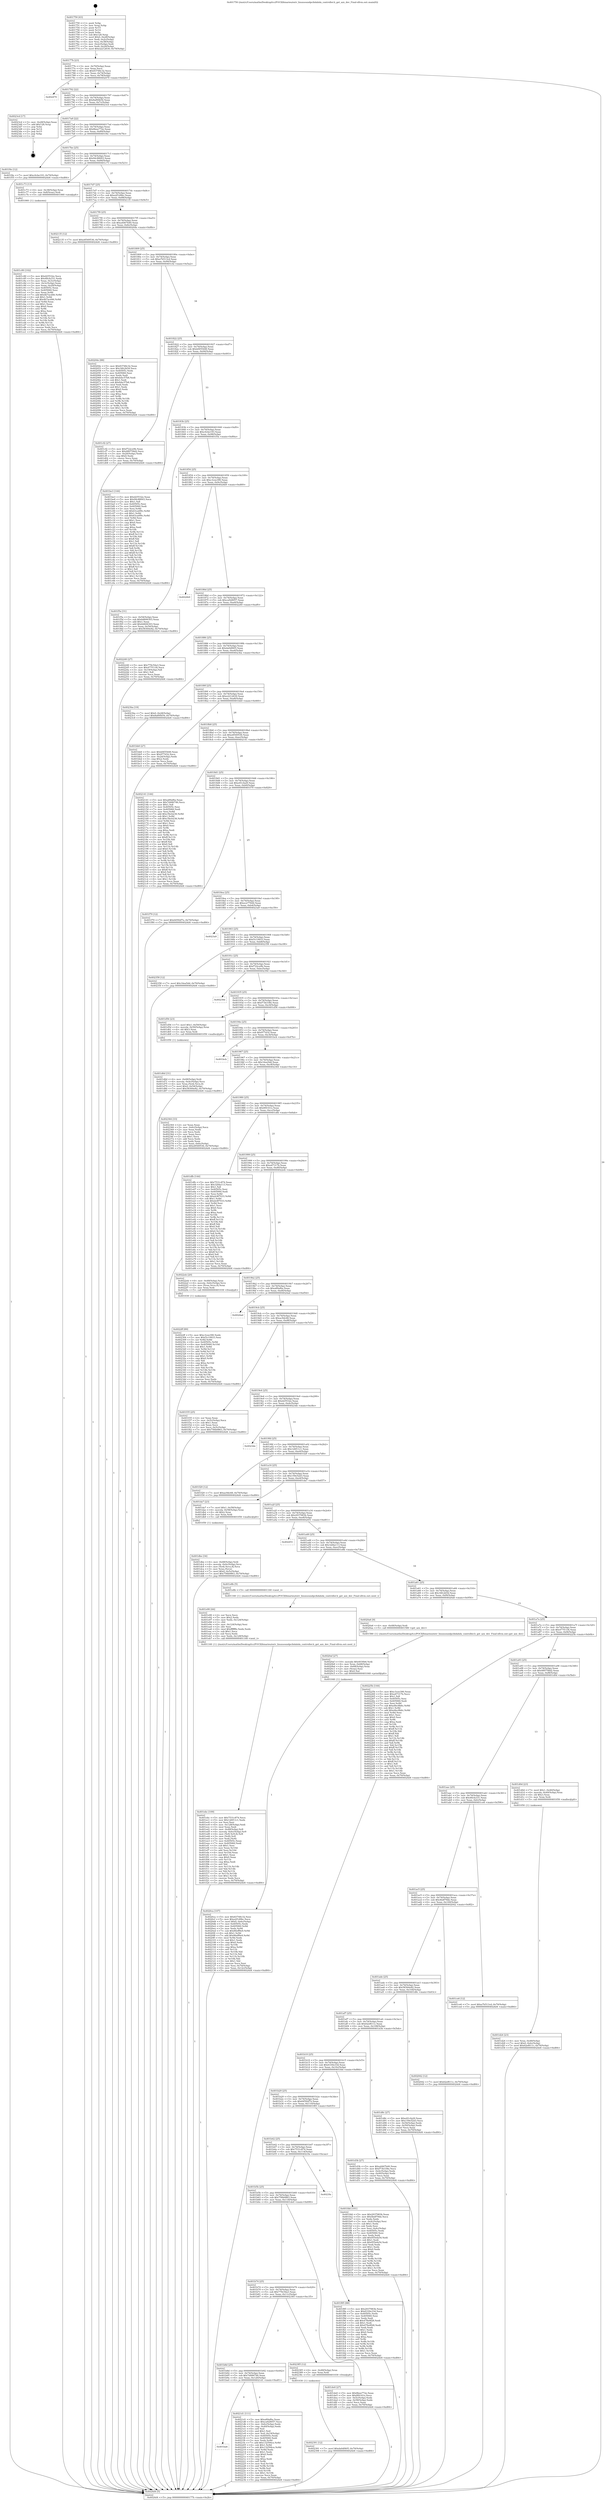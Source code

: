 digraph "0x401750" {
  label = "0x401750 (/mnt/c/Users/mathe/Desktop/tcc/POCII/binaries/extr_linuxsoundpcihdahda_controller.h_get_azx_dev_Final-ollvm.out::main(0))"
  labelloc = "t"
  node[shape=record]

  Entry [label="",width=0.3,height=0.3,shape=circle,fillcolor=black,style=filled]
  "0x40177b" [label="{
     0x40177b [23]\l
     | [instrs]\l
     &nbsp;&nbsp;0x40177b \<+3\>: mov -0x70(%rbp),%eax\l
     &nbsp;&nbsp;0x40177e \<+2\>: mov %eax,%ecx\l
     &nbsp;&nbsp;0x401780 \<+6\>: sub $0x83748c32,%ecx\l
     &nbsp;&nbsp;0x401786 \<+3\>: mov %eax,-0x74(%rbp)\l
     &nbsp;&nbsp;0x401789 \<+3\>: mov %ecx,-0x78(%rbp)\l
     &nbsp;&nbsp;0x40178c \<+6\>: je 0000000000402470 \<main+0xd20\>\l
  }"]
  "0x402470" [label="{
     0x402470\l
  }", style=dashed]
  "0x401792" [label="{
     0x401792 [22]\l
     | [instrs]\l
     &nbsp;&nbsp;0x401792 \<+5\>: jmp 0000000000401797 \<main+0x47\>\l
     &nbsp;&nbsp;0x401797 \<+3\>: mov -0x74(%rbp),%eax\l
     &nbsp;&nbsp;0x40179a \<+5\>: sub $0x8af00b54,%eax\l
     &nbsp;&nbsp;0x40179f \<+3\>: mov %eax,-0x7c(%rbp)\l
     &nbsp;&nbsp;0x4017a2 \<+6\>: je 00000000004023cd \<main+0xc7d\>\l
  }"]
  Exit [label="",width=0.3,height=0.3,shape=circle,fillcolor=black,style=filled,peripheries=2]
  "0x4023cd" [label="{
     0x4023cd [17]\l
     | [instrs]\l
     &nbsp;&nbsp;0x4023cd \<+3\>: mov -0x28(%rbp),%eax\l
     &nbsp;&nbsp;0x4023d0 \<+7\>: add $0x128,%rsp\l
     &nbsp;&nbsp;0x4023d7 \<+1\>: pop %rbx\l
     &nbsp;&nbsp;0x4023d8 \<+2\>: pop %r14\l
     &nbsp;&nbsp;0x4023da \<+2\>: pop %r15\l
     &nbsp;&nbsp;0x4023dc \<+1\>: pop %rbp\l
     &nbsp;&nbsp;0x4023dd \<+1\>: ret\l
  }"]
  "0x4017a8" [label="{
     0x4017a8 [22]\l
     | [instrs]\l
     &nbsp;&nbsp;0x4017a8 \<+5\>: jmp 00000000004017ad \<main+0x5d\>\l
     &nbsp;&nbsp;0x4017ad \<+3\>: mov -0x74(%rbp),%eax\l
     &nbsp;&nbsp;0x4017b0 \<+5\>: sub $0x8bea772e,%eax\l
     &nbsp;&nbsp;0x4017b5 \<+3\>: mov %eax,-0x80(%rbp)\l
     &nbsp;&nbsp;0x4017b8 \<+6\>: je 0000000000401f4e \<main+0x7fe\>\l
  }"]
  "0x402391" [label="{
     0x402391 [12]\l
     | [instrs]\l
     &nbsp;&nbsp;0x402391 \<+7\>: movl $0xda0df405,-0x70(%rbp)\l
     &nbsp;&nbsp;0x402398 \<+5\>: jmp 00000000004024d4 \<main+0xd84\>\l
  }"]
  "0x401f4e" [label="{
     0x401f4e [12]\l
     | [instrs]\l
     &nbsp;&nbsp;0x401f4e \<+7\>: movl $0xc0cbe193,-0x70(%rbp)\l
     &nbsp;&nbsp;0x401f55 \<+5\>: jmp 00000000004024d4 \<main+0xd84\>\l
  }"]
  "0x4017be" [label="{
     0x4017be [25]\l
     | [instrs]\l
     &nbsp;&nbsp;0x4017be \<+5\>: jmp 00000000004017c3 \<main+0x73\>\l
     &nbsp;&nbsp;0x4017c3 \<+3\>: mov -0x74(%rbp),%eax\l
     &nbsp;&nbsp;0x4017c6 \<+5\>: sub $0x94c88003,%eax\l
     &nbsp;&nbsp;0x4017cb \<+6\>: mov %eax,-0x84(%rbp)\l
     &nbsp;&nbsp;0x4017d1 \<+6\>: je 0000000000401c73 \<main+0x523\>\l
  }"]
  "0x4022ff" [label="{
     0x4022ff [89]\l
     | [instrs]\l
     &nbsp;&nbsp;0x4022ff \<+5\>: mov $0xc3cee390,%edx\l
     &nbsp;&nbsp;0x402304 \<+5\>: mov $0xf3c19933,%esi\l
     &nbsp;&nbsp;0x402309 \<+3\>: xor %r8d,%r8d\l
     &nbsp;&nbsp;0x40230c \<+8\>: mov 0x40505c,%r9d\l
     &nbsp;&nbsp;0x402314 \<+8\>: mov 0x405060,%r10d\l
     &nbsp;&nbsp;0x40231c \<+4\>: sub $0x1,%r8d\l
     &nbsp;&nbsp;0x402320 \<+3\>: mov %r9d,%r11d\l
     &nbsp;&nbsp;0x402323 \<+3\>: add %r8d,%r11d\l
     &nbsp;&nbsp;0x402326 \<+4\>: imul %r11d,%r9d\l
     &nbsp;&nbsp;0x40232a \<+4\>: and $0x1,%r9d\l
     &nbsp;&nbsp;0x40232e \<+4\>: cmp $0x0,%r9d\l
     &nbsp;&nbsp;0x402332 \<+3\>: sete %bl\l
     &nbsp;&nbsp;0x402335 \<+4\>: cmp $0xa,%r10d\l
     &nbsp;&nbsp;0x402339 \<+4\>: setl %r14b\l
     &nbsp;&nbsp;0x40233d \<+3\>: mov %bl,%r15b\l
     &nbsp;&nbsp;0x402340 \<+3\>: and %r14b,%r15b\l
     &nbsp;&nbsp;0x402343 \<+3\>: xor %r14b,%bl\l
     &nbsp;&nbsp;0x402346 \<+3\>: or %bl,%r15b\l
     &nbsp;&nbsp;0x402349 \<+4\>: test $0x1,%r15b\l
     &nbsp;&nbsp;0x40234d \<+3\>: cmovne %esi,%edx\l
     &nbsp;&nbsp;0x402350 \<+3\>: mov %edx,-0x70(%rbp)\l
     &nbsp;&nbsp;0x402353 \<+5\>: jmp 00000000004024d4 \<main+0xd84\>\l
  }"]
  "0x401c73" [label="{
     0x401c73 [13]\l
     | [instrs]\l
     &nbsp;&nbsp;0x401c73 \<+4\>: mov -0x38(%rbp),%rax\l
     &nbsp;&nbsp;0x401c77 \<+4\>: mov 0x8(%rax),%rdi\l
     &nbsp;&nbsp;0x401c7b \<+5\>: call 0000000000401060 \<atoi@plt\>\l
     | [calls]\l
     &nbsp;&nbsp;0x401060 \{1\} (unknown)\l
  }"]
  "0x4017d7" [label="{
     0x4017d7 [25]\l
     | [instrs]\l
     &nbsp;&nbsp;0x4017d7 \<+5\>: jmp 00000000004017dc \<main+0x8c\>\l
     &nbsp;&nbsp;0x4017dc \<+3\>: mov -0x74(%rbp),%eax\l
     &nbsp;&nbsp;0x4017df \<+5\>: sub $0xa2f1d9bc,%eax\l
     &nbsp;&nbsp;0x4017e4 \<+6\>: mov %eax,-0x88(%rbp)\l
     &nbsp;&nbsp;0x4017ea \<+6\>: je 0000000000402135 \<main+0x9e5\>\l
  }"]
  "0x401ba6" [label="{
     0x401ba6\l
  }", style=dashed]
  "0x402135" [label="{
     0x402135 [12]\l
     | [instrs]\l
     &nbsp;&nbsp;0x402135 \<+7\>: movl $0xe8549536,-0x70(%rbp)\l
     &nbsp;&nbsp;0x40213c \<+5\>: jmp 00000000004024d4 \<main+0xd84\>\l
  }"]
  "0x4017f0" [label="{
     0x4017f0 [25]\l
     | [instrs]\l
     &nbsp;&nbsp;0x4017f0 \<+5\>: jmp 00000000004017f5 \<main+0xa5\>\l
     &nbsp;&nbsp;0x4017f5 \<+3\>: mov -0x74(%rbp),%eax\l
     &nbsp;&nbsp;0x4017f8 \<+5\>: sub $0xa4467b40,%eax\l
     &nbsp;&nbsp;0x4017fd \<+6\>: mov %eax,-0x8c(%rbp)\l
     &nbsp;&nbsp;0x401803 \<+6\>: je 000000000040204e \<main+0x8fe\>\l
  }"]
  "0x4021d1" [label="{
     0x4021d1 [111]\l
     | [instrs]\l
     &nbsp;&nbsp;0x4021d1 \<+5\>: mov $0xa89af6a,%eax\l
     &nbsp;&nbsp;0x4021d6 \<+5\>: mov $0xca928057,%ecx\l
     &nbsp;&nbsp;0x4021db \<+3\>: mov -0x6c(%rbp),%edx\l
     &nbsp;&nbsp;0x4021de \<+3\>: cmp -0x40(%rbp),%edx\l
     &nbsp;&nbsp;0x4021e1 \<+4\>: setl %sil\l
     &nbsp;&nbsp;0x4021e5 \<+4\>: and $0x1,%sil\l
     &nbsp;&nbsp;0x4021e9 \<+4\>: mov %sil,-0x19(%rbp)\l
     &nbsp;&nbsp;0x4021ed \<+7\>: mov 0x40505c,%edx\l
     &nbsp;&nbsp;0x4021f4 \<+7\>: mov 0x405060,%edi\l
     &nbsp;&nbsp;0x4021fb \<+3\>: mov %edx,%r8d\l
     &nbsp;&nbsp;0x4021fe \<+7\>: add $0x132594ce,%r8d\l
     &nbsp;&nbsp;0x402205 \<+4\>: sub $0x1,%r8d\l
     &nbsp;&nbsp;0x402209 \<+7\>: sub $0x132594ce,%r8d\l
     &nbsp;&nbsp;0x402210 \<+4\>: imul %r8d,%edx\l
     &nbsp;&nbsp;0x402214 \<+3\>: and $0x1,%edx\l
     &nbsp;&nbsp;0x402217 \<+3\>: cmp $0x0,%edx\l
     &nbsp;&nbsp;0x40221a \<+4\>: sete %sil\l
     &nbsp;&nbsp;0x40221e \<+3\>: cmp $0xa,%edi\l
     &nbsp;&nbsp;0x402221 \<+4\>: setl %r9b\l
     &nbsp;&nbsp;0x402225 \<+3\>: mov %sil,%r10b\l
     &nbsp;&nbsp;0x402228 \<+3\>: and %r9b,%r10b\l
     &nbsp;&nbsp;0x40222b \<+3\>: xor %r9b,%sil\l
     &nbsp;&nbsp;0x40222e \<+3\>: or %sil,%r10b\l
     &nbsp;&nbsp;0x402231 \<+4\>: test $0x1,%r10b\l
     &nbsp;&nbsp;0x402235 \<+3\>: cmovne %ecx,%eax\l
     &nbsp;&nbsp;0x402238 \<+3\>: mov %eax,-0x70(%rbp)\l
     &nbsp;&nbsp;0x40223b \<+5\>: jmp 00000000004024d4 \<main+0xd84\>\l
  }"]
  "0x40204e" [label="{
     0x40204e [88]\l
     | [instrs]\l
     &nbsp;&nbsp;0x40204e \<+5\>: mov $0x83748c32,%eax\l
     &nbsp;&nbsp;0x402053 \<+5\>: mov $0x34fc2b5d,%ecx\l
     &nbsp;&nbsp;0x402058 \<+7\>: mov 0x40505c,%edx\l
     &nbsp;&nbsp;0x40205f \<+7\>: mov 0x405060,%esi\l
     &nbsp;&nbsp;0x402066 \<+2\>: mov %edx,%edi\l
     &nbsp;&nbsp;0x402068 \<+6\>: add $0xfebc57b8,%edi\l
     &nbsp;&nbsp;0x40206e \<+3\>: sub $0x1,%edi\l
     &nbsp;&nbsp;0x402071 \<+6\>: sub $0xfebc57b8,%edi\l
     &nbsp;&nbsp;0x402077 \<+3\>: imul %edi,%edx\l
     &nbsp;&nbsp;0x40207a \<+3\>: and $0x1,%edx\l
     &nbsp;&nbsp;0x40207d \<+3\>: cmp $0x0,%edx\l
     &nbsp;&nbsp;0x402080 \<+4\>: sete %r8b\l
     &nbsp;&nbsp;0x402084 \<+3\>: cmp $0xa,%esi\l
     &nbsp;&nbsp;0x402087 \<+4\>: setl %r9b\l
     &nbsp;&nbsp;0x40208b \<+3\>: mov %r8b,%r10b\l
     &nbsp;&nbsp;0x40208e \<+3\>: and %r9b,%r10b\l
     &nbsp;&nbsp;0x402091 \<+3\>: xor %r9b,%r8b\l
     &nbsp;&nbsp;0x402094 \<+3\>: or %r8b,%r10b\l
     &nbsp;&nbsp;0x402097 \<+4\>: test $0x1,%r10b\l
     &nbsp;&nbsp;0x40209b \<+3\>: cmovne %ecx,%eax\l
     &nbsp;&nbsp;0x40209e \<+3\>: mov %eax,-0x70(%rbp)\l
     &nbsp;&nbsp;0x4020a1 \<+5\>: jmp 00000000004024d4 \<main+0xd84\>\l
  }"]
  "0x401809" [label="{
     0x401809 [25]\l
     | [instrs]\l
     &nbsp;&nbsp;0x401809 \<+5\>: jmp 000000000040180e \<main+0xbe\>\l
     &nbsp;&nbsp;0x40180e \<+3\>: mov -0x74(%rbp),%eax\l
     &nbsp;&nbsp;0x401811 \<+5\>: sub $0xa7b513cd,%eax\l
     &nbsp;&nbsp;0x401816 \<+6\>: mov %eax,-0x90(%rbp)\l
     &nbsp;&nbsp;0x40181c \<+6\>: je 0000000000401cf2 \<main+0x5a2\>\l
  }"]
  "0x401b8d" [label="{
     0x401b8d [25]\l
     | [instrs]\l
     &nbsp;&nbsp;0x401b8d \<+5\>: jmp 0000000000401b92 \<main+0x442\>\l
     &nbsp;&nbsp;0x401b92 \<+3\>: mov -0x74(%rbp),%eax\l
     &nbsp;&nbsp;0x401b95 \<+5\>: sub $0x7d486746,%eax\l
     &nbsp;&nbsp;0x401b9a \<+6\>: mov %eax,-0x120(%rbp)\l
     &nbsp;&nbsp;0x401ba0 \<+6\>: je 00000000004021d1 \<main+0xa81\>\l
  }"]
  "0x401cf2" [label="{
     0x401cf2 [27]\l
     | [instrs]\l
     &nbsp;&nbsp;0x401cf2 \<+5\>: mov $0xf722ce9b,%eax\l
     &nbsp;&nbsp;0x401cf7 \<+5\>: mov $0x480758d2,%ecx\l
     &nbsp;&nbsp;0x401cfc \<+3\>: mov -0x20(%rbp),%edx\l
     &nbsp;&nbsp;0x401cff \<+3\>: cmp $0x0,%edx\l
     &nbsp;&nbsp;0x401d02 \<+3\>: cmove %ecx,%eax\l
     &nbsp;&nbsp;0x401d05 \<+3\>: mov %eax,-0x70(%rbp)\l
     &nbsp;&nbsp;0x401d08 \<+5\>: jmp 00000000004024d4 \<main+0xd84\>\l
  }"]
  "0x401822" [label="{
     0x401822 [25]\l
     | [instrs]\l
     &nbsp;&nbsp;0x401822 \<+5\>: jmp 0000000000401827 \<main+0xd7\>\l
     &nbsp;&nbsp;0x401827 \<+3\>: mov -0x74(%rbp),%eax\l
     &nbsp;&nbsp;0x40182a \<+5\>: sub $0xbf455448,%eax\l
     &nbsp;&nbsp;0x40182f \<+6\>: mov %eax,-0x94(%rbp)\l
     &nbsp;&nbsp;0x401835 \<+6\>: je 0000000000401be3 \<main+0x493\>\l
  }"]
  "0x402385" [label="{
     0x402385 [12]\l
     | [instrs]\l
     &nbsp;&nbsp;0x402385 \<+4\>: mov -0x48(%rbp),%rax\l
     &nbsp;&nbsp;0x402389 \<+3\>: mov %rax,%rdi\l
     &nbsp;&nbsp;0x40238c \<+5\>: call 0000000000401030 \<free@plt\>\l
     | [calls]\l
     &nbsp;&nbsp;0x401030 \{1\} (unknown)\l
  }"]
  "0x401be3" [label="{
     0x401be3 [144]\l
     | [instrs]\l
     &nbsp;&nbsp;0x401be3 \<+5\>: mov $0xd25532e,%eax\l
     &nbsp;&nbsp;0x401be8 \<+5\>: mov $0x94c88003,%ecx\l
     &nbsp;&nbsp;0x401bed \<+2\>: mov $0x1,%dl\l
     &nbsp;&nbsp;0x401bef \<+7\>: mov 0x40505c,%esi\l
     &nbsp;&nbsp;0x401bf6 \<+7\>: mov 0x405060,%edi\l
     &nbsp;&nbsp;0x401bfd \<+3\>: mov %esi,%r8d\l
     &nbsp;&nbsp;0x401c00 \<+7\>: add $0x63ca0f9c,%r8d\l
     &nbsp;&nbsp;0x401c07 \<+4\>: sub $0x1,%r8d\l
     &nbsp;&nbsp;0x401c0b \<+7\>: sub $0x63ca0f9c,%r8d\l
     &nbsp;&nbsp;0x401c12 \<+4\>: imul %r8d,%esi\l
     &nbsp;&nbsp;0x401c16 \<+3\>: and $0x1,%esi\l
     &nbsp;&nbsp;0x401c19 \<+3\>: cmp $0x0,%esi\l
     &nbsp;&nbsp;0x401c1c \<+4\>: sete %r9b\l
     &nbsp;&nbsp;0x401c20 \<+3\>: cmp $0xa,%edi\l
     &nbsp;&nbsp;0x401c23 \<+4\>: setl %r10b\l
     &nbsp;&nbsp;0x401c27 \<+3\>: mov %r9b,%r11b\l
     &nbsp;&nbsp;0x401c2a \<+4\>: xor $0xff,%r11b\l
     &nbsp;&nbsp;0x401c2e \<+3\>: mov %r10b,%bl\l
     &nbsp;&nbsp;0x401c31 \<+3\>: xor $0xff,%bl\l
     &nbsp;&nbsp;0x401c34 \<+3\>: xor $0x1,%dl\l
     &nbsp;&nbsp;0x401c37 \<+3\>: mov %r11b,%r14b\l
     &nbsp;&nbsp;0x401c3a \<+4\>: and $0xff,%r14b\l
     &nbsp;&nbsp;0x401c3e \<+3\>: and %dl,%r9b\l
     &nbsp;&nbsp;0x401c41 \<+3\>: mov %bl,%r15b\l
     &nbsp;&nbsp;0x401c44 \<+4\>: and $0xff,%r15b\l
     &nbsp;&nbsp;0x401c48 \<+3\>: and %dl,%r10b\l
     &nbsp;&nbsp;0x401c4b \<+3\>: or %r9b,%r14b\l
     &nbsp;&nbsp;0x401c4e \<+3\>: or %r10b,%r15b\l
     &nbsp;&nbsp;0x401c51 \<+3\>: xor %r15b,%r14b\l
     &nbsp;&nbsp;0x401c54 \<+3\>: or %bl,%r11b\l
     &nbsp;&nbsp;0x401c57 \<+4\>: xor $0xff,%r11b\l
     &nbsp;&nbsp;0x401c5b \<+3\>: or $0x1,%dl\l
     &nbsp;&nbsp;0x401c5e \<+3\>: and %dl,%r11b\l
     &nbsp;&nbsp;0x401c61 \<+3\>: or %r11b,%r14b\l
     &nbsp;&nbsp;0x401c64 \<+4\>: test $0x1,%r14b\l
     &nbsp;&nbsp;0x401c68 \<+3\>: cmovne %ecx,%eax\l
     &nbsp;&nbsp;0x401c6b \<+3\>: mov %eax,-0x70(%rbp)\l
     &nbsp;&nbsp;0x401c6e \<+5\>: jmp 00000000004024d4 \<main+0xd84\>\l
  }"]
  "0x40183b" [label="{
     0x40183b [25]\l
     | [instrs]\l
     &nbsp;&nbsp;0x40183b \<+5\>: jmp 0000000000401840 \<main+0xf0\>\l
     &nbsp;&nbsp;0x401840 \<+3\>: mov -0x74(%rbp),%eax\l
     &nbsp;&nbsp;0x401843 \<+5\>: sub $0xc0cbe193,%eax\l
     &nbsp;&nbsp;0x401848 \<+6\>: mov %eax,-0x98(%rbp)\l
     &nbsp;&nbsp;0x40184e \<+6\>: je 0000000000401f5a \<main+0x80a\>\l
  }"]
  "0x4020ca" [label="{
     0x4020ca [107]\l
     | [instrs]\l
     &nbsp;&nbsp;0x4020ca \<+5\>: mov $0x83748c32,%esi\l
     &nbsp;&nbsp;0x4020cf \<+5\>: mov $0xa2f1d9bc,%ecx\l
     &nbsp;&nbsp;0x4020d4 \<+7\>: movl $0x0,-0x6c(%rbp)\l
     &nbsp;&nbsp;0x4020db \<+7\>: mov 0x40505c,%edx\l
     &nbsp;&nbsp;0x4020e2 \<+8\>: mov 0x405060,%r8d\l
     &nbsp;&nbsp;0x4020ea \<+3\>: mov %edx,%r9d\l
     &nbsp;&nbsp;0x4020ed \<+7\>: sub $0x86eff9e9,%r9d\l
     &nbsp;&nbsp;0x4020f4 \<+4\>: sub $0x1,%r9d\l
     &nbsp;&nbsp;0x4020f8 \<+7\>: add $0x86eff9e9,%r9d\l
     &nbsp;&nbsp;0x4020ff \<+4\>: imul %r9d,%edx\l
     &nbsp;&nbsp;0x402103 \<+3\>: and $0x1,%edx\l
     &nbsp;&nbsp;0x402106 \<+3\>: cmp $0x0,%edx\l
     &nbsp;&nbsp;0x402109 \<+4\>: sete %r10b\l
     &nbsp;&nbsp;0x40210d \<+4\>: cmp $0xa,%r8d\l
     &nbsp;&nbsp;0x402111 \<+4\>: setl %r11b\l
     &nbsp;&nbsp;0x402115 \<+3\>: mov %r10b,%bl\l
     &nbsp;&nbsp;0x402118 \<+3\>: and %r11b,%bl\l
     &nbsp;&nbsp;0x40211b \<+3\>: xor %r11b,%r10b\l
     &nbsp;&nbsp;0x40211e \<+3\>: or %r10b,%bl\l
     &nbsp;&nbsp;0x402121 \<+3\>: test $0x1,%bl\l
     &nbsp;&nbsp;0x402124 \<+3\>: cmovne %ecx,%esi\l
     &nbsp;&nbsp;0x402127 \<+3\>: mov %esi,-0x70(%rbp)\l
     &nbsp;&nbsp;0x40212a \<+6\>: mov %eax,-0x12c(%rbp)\l
     &nbsp;&nbsp;0x402130 \<+5\>: jmp 00000000004024d4 \<main+0xd84\>\l
  }"]
  "0x401f5a" [label="{
     0x401f5a [31]\l
     | [instrs]\l
     &nbsp;&nbsp;0x401f5a \<+3\>: mov -0x54(%rbp),%eax\l
     &nbsp;&nbsp;0x401f5d \<+5\>: sub $0x6d606303,%eax\l
     &nbsp;&nbsp;0x401f62 \<+3\>: add $0x1,%eax\l
     &nbsp;&nbsp;0x401f65 \<+5\>: add $0x6d606303,%eax\l
     &nbsp;&nbsp;0x401f6a \<+3\>: mov %eax,-0x54(%rbp)\l
     &nbsp;&nbsp;0x401f6d \<+7\>: movl $0x58364e82,-0x70(%rbp)\l
     &nbsp;&nbsp;0x401f74 \<+5\>: jmp 00000000004024d4 \<main+0xd84\>\l
  }"]
  "0x401854" [label="{
     0x401854 [25]\l
     | [instrs]\l
     &nbsp;&nbsp;0x401854 \<+5\>: jmp 0000000000401859 \<main+0x109\>\l
     &nbsp;&nbsp;0x401859 \<+3\>: mov -0x74(%rbp),%eax\l
     &nbsp;&nbsp;0x40185c \<+5\>: sub $0xc3cee390,%eax\l
     &nbsp;&nbsp;0x401861 \<+6\>: mov %eax,-0x9c(%rbp)\l
     &nbsp;&nbsp;0x401867 \<+6\>: je 00000000004024b9 \<main+0xd69\>\l
  }"]
  "0x4020af" [label="{
     0x4020af [27]\l
     | [instrs]\l
     &nbsp;&nbsp;0x4020af \<+10\>: movabs $0x4030b6,%rdi\l
     &nbsp;&nbsp;0x4020b9 \<+4\>: mov %rax,-0x68(%rbp)\l
     &nbsp;&nbsp;0x4020bd \<+4\>: mov -0x68(%rbp),%rax\l
     &nbsp;&nbsp;0x4020c1 \<+2\>: mov (%rax),%esi\l
     &nbsp;&nbsp;0x4020c3 \<+2\>: mov $0x0,%al\l
     &nbsp;&nbsp;0x4020c5 \<+5\>: call 0000000000401040 \<printf@plt\>\l
     | [calls]\l
     &nbsp;&nbsp;0x401040 \{1\} (unknown)\l
  }"]
  "0x4024b9" [label="{
     0x4024b9\l
  }", style=dashed]
  "0x40186d" [label="{
     0x40186d [25]\l
     | [instrs]\l
     &nbsp;&nbsp;0x40186d \<+5\>: jmp 0000000000401872 \<main+0x122\>\l
     &nbsp;&nbsp;0x401872 \<+3\>: mov -0x74(%rbp),%eax\l
     &nbsp;&nbsp;0x401875 \<+5\>: sub $0xca928057,%eax\l
     &nbsp;&nbsp;0x40187a \<+6\>: mov %eax,-0xa0(%rbp)\l
     &nbsp;&nbsp;0x401880 \<+6\>: je 0000000000402240 \<main+0xaf0\>\l
  }"]
  "0x401ebc" [label="{
     0x401ebc [109]\l
     | [instrs]\l
     &nbsp;&nbsp;0x401ebc \<+5\>: mov $0x7531c874,%ecx\l
     &nbsp;&nbsp;0x401ec1 \<+5\>: mov $0x126f11c1,%edx\l
     &nbsp;&nbsp;0x401ec6 \<+2\>: xor %esi,%esi\l
     &nbsp;&nbsp;0x401ec8 \<+6\>: mov -0x128(%rbp),%edi\l
     &nbsp;&nbsp;0x401ece \<+3\>: imul %eax,%edi\l
     &nbsp;&nbsp;0x401ed1 \<+4\>: mov -0x48(%rbp),%r8\l
     &nbsp;&nbsp;0x401ed5 \<+4\>: movslq -0x4c(%rbp),%r9\l
     &nbsp;&nbsp;0x401ed9 \<+4\>: mov (%r8,%r9,8),%r8\l
     &nbsp;&nbsp;0x401edd \<+3\>: mov (%r8),%r8\l
     &nbsp;&nbsp;0x401ee0 \<+3\>: mov %edi,(%r8)\l
     &nbsp;&nbsp;0x401ee3 \<+7\>: mov 0x40505c,%eax\l
     &nbsp;&nbsp;0x401eea \<+7\>: mov 0x405060,%edi\l
     &nbsp;&nbsp;0x401ef1 \<+3\>: sub $0x1,%esi\l
     &nbsp;&nbsp;0x401ef4 \<+3\>: mov %eax,%r10d\l
     &nbsp;&nbsp;0x401ef7 \<+3\>: add %esi,%r10d\l
     &nbsp;&nbsp;0x401efa \<+4\>: imul %r10d,%eax\l
     &nbsp;&nbsp;0x401efe \<+3\>: and $0x1,%eax\l
     &nbsp;&nbsp;0x401f01 \<+3\>: cmp $0x0,%eax\l
     &nbsp;&nbsp;0x401f04 \<+4\>: sete %r11b\l
     &nbsp;&nbsp;0x401f08 \<+3\>: cmp $0xa,%edi\l
     &nbsp;&nbsp;0x401f0b \<+3\>: setl %bl\l
     &nbsp;&nbsp;0x401f0e \<+3\>: mov %r11b,%r14b\l
     &nbsp;&nbsp;0x401f11 \<+3\>: and %bl,%r14b\l
     &nbsp;&nbsp;0x401f14 \<+3\>: xor %bl,%r11b\l
     &nbsp;&nbsp;0x401f17 \<+3\>: or %r11b,%r14b\l
     &nbsp;&nbsp;0x401f1a \<+4\>: test $0x1,%r14b\l
     &nbsp;&nbsp;0x401f1e \<+3\>: cmovne %edx,%ecx\l
     &nbsp;&nbsp;0x401f21 \<+3\>: mov %ecx,-0x70(%rbp)\l
     &nbsp;&nbsp;0x401f24 \<+5\>: jmp 00000000004024d4 \<main+0xd84\>\l
  }"]
  "0x402240" [label="{
     0x402240 [27]\l
     | [instrs]\l
     &nbsp;&nbsp;0x402240 \<+5\>: mov $0x779c54a3,%eax\l
     &nbsp;&nbsp;0x402245 \<+5\>: mov $0x477f11f4,%ecx\l
     &nbsp;&nbsp;0x40224a \<+3\>: mov -0x19(%rbp),%dl\l
     &nbsp;&nbsp;0x40224d \<+3\>: test $0x1,%dl\l
     &nbsp;&nbsp;0x402250 \<+3\>: cmovne %ecx,%eax\l
     &nbsp;&nbsp;0x402253 \<+3\>: mov %eax,-0x70(%rbp)\l
     &nbsp;&nbsp;0x402256 \<+5\>: jmp 00000000004024d4 \<main+0xd84\>\l
  }"]
  "0x401886" [label="{
     0x401886 [25]\l
     | [instrs]\l
     &nbsp;&nbsp;0x401886 \<+5\>: jmp 000000000040188b \<main+0x13b\>\l
     &nbsp;&nbsp;0x40188b \<+3\>: mov -0x74(%rbp),%eax\l
     &nbsp;&nbsp;0x40188e \<+5\>: sub $0xda0df405,%eax\l
     &nbsp;&nbsp;0x401893 \<+6\>: mov %eax,-0xa4(%rbp)\l
     &nbsp;&nbsp;0x401899 \<+6\>: je 00000000004023ba \<main+0xc6a\>\l
  }"]
  "0x401e90" [label="{
     0x401e90 [44]\l
     | [instrs]\l
     &nbsp;&nbsp;0x401e90 \<+2\>: xor %ecx,%ecx\l
     &nbsp;&nbsp;0x401e92 \<+5\>: mov $0x2,%edx\l
     &nbsp;&nbsp;0x401e97 \<+6\>: mov %edx,-0x124(%rbp)\l
     &nbsp;&nbsp;0x401e9d \<+1\>: cltd\l
     &nbsp;&nbsp;0x401e9e \<+6\>: mov -0x124(%rbp),%esi\l
     &nbsp;&nbsp;0x401ea4 \<+2\>: idiv %esi\l
     &nbsp;&nbsp;0x401ea6 \<+6\>: imul $0xfffffffe,%edx,%edx\l
     &nbsp;&nbsp;0x401eac \<+3\>: sub $0x1,%ecx\l
     &nbsp;&nbsp;0x401eaf \<+2\>: sub %ecx,%edx\l
     &nbsp;&nbsp;0x401eb1 \<+6\>: mov %edx,-0x128(%rbp)\l
     &nbsp;&nbsp;0x401eb7 \<+5\>: call 0000000000401160 \<next_i\>\l
     | [calls]\l
     &nbsp;&nbsp;0x401160 \{1\} (/mnt/c/Users/mathe/Desktop/tcc/POCII/binaries/extr_linuxsoundpcihdahda_controller.h_get_azx_dev_Final-ollvm.out::next_i)\l
  }"]
  "0x4023ba" [label="{
     0x4023ba [19]\l
     | [instrs]\l
     &nbsp;&nbsp;0x4023ba \<+7\>: movl $0x0,-0x28(%rbp)\l
     &nbsp;&nbsp;0x4023c1 \<+7\>: movl $0x8af00b54,-0x70(%rbp)\l
     &nbsp;&nbsp;0x4023c8 \<+5\>: jmp 00000000004024d4 \<main+0xd84\>\l
  }"]
  "0x40189f" [label="{
     0x40189f [25]\l
     | [instrs]\l
     &nbsp;&nbsp;0x40189f \<+5\>: jmp 00000000004018a4 \<main+0x154\>\l
     &nbsp;&nbsp;0x4018a4 \<+3\>: mov -0x74(%rbp),%eax\l
     &nbsp;&nbsp;0x4018a7 \<+5\>: sub $0xe2212630,%eax\l
     &nbsp;&nbsp;0x4018ac \<+6\>: mov %eax,-0xa8(%rbp)\l
     &nbsp;&nbsp;0x4018b2 \<+6\>: je 0000000000401bb0 \<main+0x460\>\l
  }"]
  "0x401b74" [label="{
     0x401b74 [25]\l
     | [instrs]\l
     &nbsp;&nbsp;0x401b74 \<+5\>: jmp 0000000000401b79 \<main+0x429\>\l
     &nbsp;&nbsp;0x401b79 \<+3\>: mov -0x74(%rbp),%eax\l
     &nbsp;&nbsp;0x401b7c \<+5\>: sub $0x779c54a3,%eax\l
     &nbsp;&nbsp;0x401b81 \<+6\>: mov %eax,-0x11c(%rbp)\l
     &nbsp;&nbsp;0x401b87 \<+6\>: je 0000000000402385 \<main+0xc35\>\l
  }"]
  "0x401bb0" [label="{
     0x401bb0 [27]\l
     | [instrs]\l
     &nbsp;&nbsp;0x401bb0 \<+5\>: mov $0xbf455448,%eax\l
     &nbsp;&nbsp;0x401bb5 \<+5\>: mov $0x977d32,%ecx\l
     &nbsp;&nbsp;0x401bba \<+3\>: mov -0x24(%rbp),%edx\l
     &nbsp;&nbsp;0x401bbd \<+3\>: cmp $0x2,%edx\l
     &nbsp;&nbsp;0x401bc0 \<+3\>: cmovne %ecx,%eax\l
     &nbsp;&nbsp;0x401bc3 \<+3\>: mov %eax,-0x70(%rbp)\l
     &nbsp;&nbsp;0x401bc6 \<+5\>: jmp 00000000004024d4 \<main+0xd84\>\l
  }"]
  "0x4018b8" [label="{
     0x4018b8 [25]\l
     | [instrs]\l
     &nbsp;&nbsp;0x4018b8 \<+5\>: jmp 00000000004018bd \<main+0x16d\>\l
     &nbsp;&nbsp;0x4018bd \<+3\>: mov -0x74(%rbp),%eax\l
     &nbsp;&nbsp;0x4018c0 \<+5\>: sub $0xe8549536,%eax\l
     &nbsp;&nbsp;0x4018c5 \<+6\>: mov %eax,-0xac(%rbp)\l
     &nbsp;&nbsp;0x4018cb \<+6\>: je 0000000000402141 \<main+0x9f1\>\l
  }"]
  "0x4024d4" [label="{
     0x4024d4 [5]\l
     | [instrs]\l
     &nbsp;&nbsp;0x4024d4 \<+5\>: jmp 000000000040177b \<main+0x2b\>\l
  }"]
  "0x401750" [label="{
     0x401750 [43]\l
     | [instrs]\l
     &nbsp;&nbsp;0x401750 \<+1\>: push %rbp\l
     &nbsp;&nbsp;0x401751 \<+3\>: mov %rsp,%rbp\l
     &nbsp;&nbsp;0x401754 \<+2\>: push %r15\l
     &nbsp;&nbsp;0x401756 \<+2\>: push %r14\l
     &nbsp;&nbsp;0x401758 \<+1\>: push %rbx\l
     &nbsp;&nbsp;0x401759 \<+7\>: sub $0x128,%rsp\l
     &nbsp;&nbsp;0x401760 \<+7\>: movl $0x0,-0x28(%rbp)\l
     &nbsp;&nbsp;0x401767 \<+3\>: mov %edi,-0x2c(%rbp)\l
     &nbsp;&nbsp;0x40176a \<+4\>: mov %rsi,-0x38(%rbp)\l
     &nbsp;&nbsp;0x40176e \<+3\>: mov -0x2c(%rbp),%edi\l
     &nbsp;&nbsp;0x401771 \<+3\>: mov %edi,-0x24(%rbp)\l
     &nbsp;&nbsp;0x401774 \<+7\>: movl $0xe2212630,-0x70(%rbp)\l
  }"]
  "0x401c80" [label="{
     0x401c80 [102]\l
     | [instrs]\l
     &nbsp;&nbsp;0x401c80 \<+5\>: mov $0xd25532e,%ecx\l
     &nbsp;&nbsp;0x401c85 \<+5\>: mov $0x48cfa331,%edx\l
     &nbsp;&nbsp;0x401c8a \<+3\>: mov %eax,-0x3c(%rbp)\l
     &nbsp;&nbsp;0x401c8d \<+3\>: mov -0x3c(%rbp),%eax\l
     &nbsp;&nbsp;0x401c90 \<+3\>: mov %eax,-0x20(%rbp)\l
     &nbsp;&nbsp;0x401c93 \<+7\>: mov 0x40505c,%eax\l
     &nbsp;&nbsp;0x401c9a \<+7\>: mov 0x405060,%esi\l
     &nbsp;&nbsp;0x401ca1 \<+3\>: mov %eax,%r8d\l
     &nbsp;&nbsp;0x401ca4 \<+7\>: add $0x4b7acd46,%r8d\l
     &nbsp;&nbsp;0x401cab \<+4\>: sub $0x1,%r8d\l
     &nbsp;&nbsp;0x401caf \<+7\>: sub $0x4b7acd46,%r8d\l
     &nbsp;&nbsp;0x401cb6 \<+4\>: imul %r8d,%eax\l
     &nbsp;&nbsp;0x401cba \<+3\>: and $0x1,%eax\l
     &nbsp;&nbsp;0x401cbd \<+3\>: cmp $0x0,%eax\l
     &nbsp;&nbsp;0x401cc0 \<+4\>: sete %r9b\l
     &nbsp;&nbsp;0x401cc4 \<+3\>: cmp $0xa,%esi\l
     &nbsp;&nbsp;0x401cc7 \<+4\>: setl %r10b\l
     &nbsp;&nbsp;0x401ccb \<+3\>: mov %r9b,%r11b\l
     &nbsp;&nbsp;0x401cce \<+3\>: and %r10b,%r11b\l
     &nbsp;&nbsp;0x401cd1 \<+3\>: xor %r10b,%r9b\l
     &nbsp;&nbsp;0x401cd4 \<+3\>: or %r9b,%r11b\l
     &nbsp;&nbsp;0x401cd7 \<+4\>: test $0x1,%r11b\l
     &nbsp;&nbsp;0x401cdb \<+3\>: cmovne %edx,%ecx\l
     &nbsp;&nbsp;0x401cde \<+3\>: mov %ecx,-0x70(%rbp)\l
     &nbsp;&nbsp;0x401ce1 \<+5\>: jmp 00000000004024d4 \<main+0xd84\>\l
  }"]
  "0x401de0" [label="{
     0x401de0 [27]\l
     | [instrs]\l
     &nbsp;&nbsp;0x401de0 \<+5\>: mov $0x8bea772e,%eax\l
     &nbsp;&nbsp;0x401de5 \<+5\>: mov $0x8f4161e,%ecx\l
     &nbsp;&nbsp;0x401dea \<+3\>: mov -0x5c(%rbp),%edx\l
     &nbsp;&nbsp;0x401ded \<+3\>: cmp -0x58(%rbp),%edx\l
     &nbsp;&nbsp;0x401df0 \<+3\>: cmovl %ecx,%eax\l
     &nbsp;&nbsp;0x401df3 \<+3\>: mov %eax,-0x70(%rbp)\l
     &nbsp;&nbsp;0x401df6 \<+5\>: jmp 00000000004024d4 \<main+0xd84\>\l
  }"]
  "0x402141" [label="{
     0x402141 [144]\l
     | [instrs]\l
     &nbsp;&nbsp;0x402141 \<+5\>: mov $0xa89af6a,%eax\l
     &nbsp;&nbsp;0x402146 \<+5\>: mov $0x7d486746,%ecx\l
     &nbsp;&nbsp;0x40214b \<+2\>: mov $0x1,%dl\l
     &nbsp;&nbsp;0x40214d \<+7\>: mov 0x40505c,%esi\l
     &nbsp;&nbsp;0x402154 \<+7\>: mov 0x405060,%edi\l
     &nbsp;&nbsp;0x40215b \<+3\>: mov %esi,%r8d\l
     &nbsp;&nbsp;0x40215e \<+7\>: add $0xc5bcb236,%r8d\l
     &nbsp;&nbsp;0x402165 \<+4\>: sub $0x1,%r8d\l
     &nbsp;&nbsp;0x402169 \<+7\>: sub $0xc5bcb236,%r8d\l
     &nbsp;&nbsp;0x402170 \<+4\>: imul %r8d,%esi\l
     &nbsp;&nbsp;0x402174 \<+3\>: and $0x1,%esi\l
     &nbsp;&nbsp;0x402177 \<+3\>: cmp $0x0,%esi\l
     &nbsp;&nbsp;0x40217a \<+4\>: sete %r9b\l
     &nbsp;&nbsp;0x40217e \<+3\>: cmp $0xa,%edi\l
     &nbsp;&nbsp;0x402181 \<+4\>: setl %r10b\l
     &nbsp;&nbsp;0x402185 \<+3\>: mov %r9b,%r11b\l
     &nbsp;&nbsp;0x402188 \<+4\>: xor $0xff,%r11b\l
     &nbsp;&nbsp;0x40218c \<+3\>: mov %r10b,%bl\l
     &nbsp;&nbsp;0x40218f \<+3\>: xor $0xff,%bl\l
     &nbsp;&nbsp;0x402192 \<+3\>: xor $0x0,%dl\l
     &nbsp;&nbsp;0x402195 \<+3\>: mov %r11b,%r14b\l
     &nbsp;&nbsp;0x402198 \<+4\>: and $0x0,%r14b\l
     &nbsp;&nbsp;0x40219c \<+3\>: and %dl,%r9b\l
     &nbsp;&nbsp;0x40219f \<+3\>: mov %bl,%r15b\l
     &nbsp;&nbsp;0x4021a2 \<+4\>: and $0x0,%r15b\l
     &nbsp;&nbsp;0x4021a6 \<+3\>: and %dl,%r10b\l
     &nbsp;&nbsp;0x4021a9 \<+3\>: or %r9b,%r14b\l
     &nbsp;&nbsp;0x4021ac \<+3\>: or %r10b,%r15b\l
     &nbsp;&nbsp;0x4021af \<+3\>: xor %r15b,%r14b\l
     &nbsp;&nbsp;0x4021b2 \<+3\>: or %bl,%r11b\l
     &nbsp;&nbsp;0x4021b5 \<+4\>: xor $0xff,%r11b\l
     &nbsp;&nbsp;0x4021b9 \<+3\>: or $0x0,%dl\l
     &nbsp;&nbsp;0x4021bc \<+3\>: and %dl,%r11b\l
     &nbsp;&nbsp;0x4021bf \<+3\>: or %r11b,%r14b\l
     &nbsp;&nbsp;0x4021c2 \<+4\>: test $0x1,%r14b\l
     &nbsp;&nbsp;0x4021c6 \<+3\>: cmovne %ecx,%eax\l
     &nbsp;&nbsp;0x4021c9 \<+3\>: mov %eax,-0x70(%rbp)\l
     &nbsp;&nbsp;0x4021cc \<+5\>: jmp 00000000004024d4 \<main+0xd84\>\l
  }"]
  "0x4018d1" [label="{
     0x4018d1 [25]\l
     | [instrs]\l
     &nbsp;&nbsp;0x4018d1 \<+5\>: jmp 00000000004018d6 \<main+0x186\>\l
     &nbsp;&nbsp;0x4018d6 \<+3\>: mov -0x74(%rbp),%eax\l
     &nbsp;&nbsp;0x4018d9 \<+5\>: sub $0xe91cfa29,%eax\l
     &nbsp;&nbsp;0x4018de \<+6\>: mov %eax,-0xb0(%rbp)\l
     &nbsp;&nbsp;0x4018e4 \<+6\>: je 0000000000401f79 \<main+0x829\>\l
  }"]
  "0x401b5b" [label="{
     0x401b5b [25]\l
     | [instrs]\l
     &nbsp;&nbsp;0x401b5b \<+5\>: jmp 0000000000401b60 \<main+0x410\>\l
     &nbsp;&nbsp;0x401b60 \<+3\>: mov -0x74(%rbp),%eax\l
     &nbsp;&nbsp;0x401b63 \<+5\>: sub $0x756b0863,%eax\l
     &nbsp;&nbsp;0x401b68 \<+6\>: mov %eax,-0x118(%rbp)\l
     &nbsp;&nbsp;0x401b6e \<+6\>: je 0000000000401de0 \<main+0x690\>\l
  }"]
  "0x401f79" [label="{
     0x401f79 [12]\l
     | [instrs]\l
     &nbsp;&nbsp;0x401f79 \<+7\>: movl $0x64592f7e,-0x70(%rbp)\l
     &nbsp;&nbsp;0x401f80 \<+5\>: jmp 00000000004024d4 \<main+0xd84\>\l
  }"]
  "0x4018ea" [label="{
     0x4018ea [25]\l
     | [instrs]\l
     &nbsp;&nbsp;0x4018ea \<+5\>: jmp 00000000004018ef \<main+0x19f\>\l
     &nbsp;&nbsp;0x4018ef \<+3\>: mov -0x74(%rbp),%eax\l
     &nbsp;&nbsp;0x4018f2 \<+5\>: sub $0xece77644,%eax\l
     &nbsp;&nbsp;0x4018f7 \<+6\>: mov %eax,-0xb4(%rbp)\l
     &nbsp;&nbsp;0x4018fd \<+6\>: je 00000000004023a9 \<main+0xc59\>\l
  }"]
  "0x4023fa" [label="{
     0x4023fa\l
  }", style=dashed]
  "0x4023a9" [label="{
     0x4023a9\l
  }", style=dashed]
  "0x401903" [label="{
     0x401903 [25]\l
     | [instrs]\l
     &nbsp;&nbsp;0x401903 \<+5\>: jmp 0000000000401908 \<main+0x1b8\>\l
     &nbsp;&nbsp;0x401908 \<+3\>: mov -0x74(%rbp),%eax\l
     &nbsp;&nbsp;0x40190b \<+5\>: sub $0xf3c19933,%eax\l
     &nbsp;&nbsp;0x401910 \<+6\>: mov %eax,-0xb8(%rbp)\l
     &nbsp;&nbsp;0x401916 \<+6\>: je 0000000000402358 \<main+0xc08\>\l
  }"]
  "0x401b42" [label="{
     0x401b42 [25]\l
     | [instrs]\l
     &nbsp;&nbsp;0x401b42 \<+5\>: jmp 0000000000401b47 \<main+0x3f7\>\l
     &nbsp;&nbsp;0x401b47 \<+3\>: mov -0x74(%rbp),%eax\l
     &nbsp;&nbsp;0x401b4a \<+5\>: sub $0x7531c874,%eax\l
     &nbsp;&nbsp;0x401b4f \<+6\>: mov %eax,-0x114(%rbp)\l
     &nbsp;&nbsp;0x401b55 \<+6\>: je 00000000004023fa \<main+0xcaa\>\l
  }"]
  "0x402358" [label="{
     0x402358 [12]\l
     | [instrs]\l
     &nbsp;&nbsp;0x402358 \<+7\>: movl $0x16ea5dd,-0x70(%rbp)\l
     &nbsp;&nbsp;0x40235f \<+5\>: jmp 00000000004024d4 \<main+0xd84\>\l
  }"]
  "0x40191c" [label="{
     0x40191c [25]\l
     | [instrs]\l
     &nbsp;&nbsp;0x40191c \<+5\>: jmp 0000000000401921 \<main+0x1d1\>\l
     &nbsp;&nbsp;0x401921 \<+3\>: mov -0x74(%rbp),%eax\l
     &nbsp;&nbsp;0x401924 \<+5\>: sub $0xf722ce9b,%eax\l
     &nbsp;&nbsp;0x401929 \<+6\>: mov %eax,-0xbc(%rbp)\l
     &nbsp;&nbsp;0x40192f \<+6\>: je 000000000040239d \<main+0xc4d\>\l
  }"]
  "0x401f85" [label="{
     0x401f85 [88]\l
     | [instrs]\l
     &nbsp;&nbsp;0x401f85 \<+5\>: mov $0x2937983b,%eax\l
     &nbsp;&nbsp;0x401f8a \<+5\>: mov $0x6330e33d,%ecx\l
     &nbsp;&nbsp;0x401f8f \<+7\>: mov 0x40505c,%edx\l
     &nbsp;&nbsp;0x401f96 \<+7\>: mov 0x405060,%esi\l
     &nbsp;&nbsp;0x401f9d \<+2\>: mov %edx,%edi\l
     &nbsp;&nbsp;0x401f9f \<+6\>: add $0x478a9f28,%edi\l
     &nbsp;&nbsp;0x401fa5 \<+3\>: sub $0x1,%edi\l
     &nbsp;&nbsp;0x401fa8 \<+6\>: sub $0x478a9f28,%edi\l
     &nbsp;&nbsp;0x401fae \<+3\>: imul %edi,%edx\l
     &nbsp;&nbsp;0x401fb1 \<+3\>: and $0x1,%edx\l
     &nbsp;&nbsp;0x401fb4 \<+3\>: cmp $0x0,%edx\l
     &nbsp;&nbsp;0x401fb7 \<+4\>: sete %r8b\l
     &nbsp;&nbsp;0x401fbb \<+3\>: cmp $0xa,%esi\l
     &nbsp;&nbsp;0x401fbe \<+4\>: setl %r9b\l
     &nbsp;&nbsp;0x401fc2 \<+3\>: mov %r8b,%r10b\l
     &nbsp;&nbsp;0x401fc5 \<+3\>: and %r9b,%r10b\l
     &nbsp;&nbsp;0x401fc8 \<+3\>: xor %r9b,%r8b\l
     &nbsp;&nbsp;0x401fcb \<+3\>: or %r8b,%r10b\l
     &nbsp;&nbsp;0x401fce \<+4\>: test $0x1,%r10b\l
     &nbsp;&nbsp;0x401fd2 \<+3\>: cmovne %ecx,%eax\l
     &nbsp;&nbsp;0x401fd5 \<+3\>: mov %eax,-0x70(%rbp)\l
     &nbsp;&nbsp;0x401fd8 \<+5\>: jmp 00000000004024d4 \<main+0xd84\>\l
  }"]
  "0x40239d" [label="{
     0x40239d\l
  }", style=dashed]
  "0x401935" [label="{
     0x401935 [25]\l
     | [instrs]\l
     &nbsp;&nbsp;0x401935 \<+5\>: jmp 000000000040193a \<main+0x1ea\>\l
     &nbsp;&nbsp;0x40193a \<+3\>: mov -0x74(%rbp),%eax\l
     &nbsp;&nbsp;0x40193d \<+5\>: sub $0xf73b338e,%eax\l
     &nbsp;&nbsp;0x401942 \<+6\>: mov %eax,-0xc0(%rbp)\l
     &nbsp;&nbsp;0x401948 \<+6\>: je 0000000000401d56 \<main+0x606\>\l
  }"]
  "0x401b29" [label="{
     0x401b29 [25]\l
     | [instrs]\l
     &nbsp;&nbsp;0x401b29 \<+5\>: jmp 0000000000401b2e \<main+0x3de\>\l
     &nbsp;&nbsp;0x401b2e \<+3\>: mov -0x74(%rbp),%eax\l
     &nbsp;&nbsp;0x401b31 \<+5\>: sub $0x64592f7e,%eax\l
     &nbsp;&nbsp;0x401b36 \<+6\>: mov %eax,-0x110(%rbp)\l
     &nbsp;&nbsp;0x401b3c \<+6\>: je 0000000000401f85 \<main+0x835\>\l
  }"]
  "0x401d56" [label="{
     0x401d56 [23]\l
     | [instrs]\l
     &nbsp;&nbsp;0x401d56 \<+7\>: movl $0x1,-0x50(%rbp)\l
     &nbsp;&nbsp;0x401d5d \<+4\>: movslq -0x50(%rbp),%rax\l
     &nbsp;&nbsp;0x401d61 \<+4\>: shl $0x3,%rax\l
     &nbsp;&nbsp;0x401d65 \<+3\>: mov %rax,%rdi\l
     &nbsp;&nbsp;0x401d68 \<+5\>: call 0000000000401050 \<malloc@plt\>\l
     | [calls]\l
     &nbsp;&nbsp;0x401050 \{1\} (unknown)\l
  }"]
  "0x40194e" [label="{
     0x40194e [25]\l
     | [instrs]\l
     &nbsp;&nbsp;0x40194e \<+5\>: jmp 0000000000401953 \<main+0x203\>\l
     &nbsp;&nbsp;0x401953 \<+3\>: mov -0x74(%rbp),%eax\l
     &nbsp;&nbsp;0x401956 \<+5\>: sub $0x977d32,%eax\l
     &nbsp;&nbsp;0x40195b \<+6\>: mov %eax,-0xc4(%rbp)\l
     &nbsp;&nbsp;0x401961 \<+6\>: je 0000000000401bcb \<main+0x47b\>\l
  }"]
  "0x401fdd" [label="{
     0x401fdd [101]\l
     | [instrs]\l
     &nbsp;&nbsp;0x401fdd \<+5\>: mov $0x2937983b,%eax\l
     &nbsp;&nbsp;0x401fe2 \<+5\>: mov $0x4bdf79de,%ecx\l
     &nbsp;&nbsp;0x401fe7 \<+2\>: xor %edx,%edx\l
     &nbsp;&nbsp;0x401fe9 \<+3\>: mov -0x4c(%rbp),%esi\l
     &nbsp;&nbsp;0x401fec \<+3\>: sub $0x1,%edx\l
     &nbsp;&nbsp;0x401fef \<+2\>: sub %edx,%esi\l
     &nbsp;&nbsp;0x401ff1 \<+3\>: mov %esi,-0x4c(%rbp)\l
     &nbsp;&nbsp;0x401ff4 \<+7\>: mov 0x40505c,%edx\l
     &nbsp;&nbsp;0x401ffb \<+7\>: mov 0x405060,%esi\l
     &nbsp;&nbsp;0x402002 \<+2\>: mov %edx,%edi\l
     &nbsp;&nbsp;0x402004 \<+6\>: add $0x955efa54,%edi\l
     &nbsp;&nbsp;0x40200a \<+3\>: sub $0x1,%edi\l
     &nbsp;&nbsp;0x40200d \<+6\>: sub $0x955efa54,%edi\l
     &nbsp;&nbsp;0x402013 \<+3\>: imul %edi,%edx\l
     &nbsp;&nbsp;0x402016 \<+3\>: and $0x1,%edx\l
     &nbsp;&nbsp;0x402019 \<+3\>: cmp $0x0,%edx\l
     &nbsp;&nbsp;0x40201c \<+4\>: sete %r8b\l
     &nbsp;&nbsp;0x402020 \<+3\>: cmp $0xa,%esi\l
     &nbsp;&nbsp;0x402023 \<+4\>: setl %r9b\l
     &nbsp;&nbsp;0x402027 \<+3\>: mov %r8b,%r10b\l
     &nbsp;&nbsp;0x40202a \<+3\>: and %r9b,%r10b\l
     &nbsp;&nbsp;0x40202d \<+3\>: xor %r9b,%r8b\l
     &nbsp;&nbsp;0x402030 \<+3\>: or %r8b,%r10b\l
     &nbsp;&nbsp;0x402033 \<+4\>: test $0x1,%r10b\l
     &nbsp;&nbsp;0x402037 \<+3\>: cmovne %ecx,%eax\l
     &nbsp;&nbsp;0x40203a \<+3\>: mov %eax,-0x70(%rbp)\l
     &nbsp;&nbsp;0x40203d \<+5\>: jmp 00000000004024d4 \<main+0xd84\>\l
  }"]
  "0x401bcb" [label="{
     0x401bcb\l
  }", style=dashed]
  "0x401967" [label="{
     0x401967 [25]\l
     | [instrs]\l
     &nbsp;&nbsp;0x401967 \<+5\>: jmp 000000000040196c \<main+0x21c\>\l
     &nbsp;&nbsp;0x40196c \<+3\>: mov -0x74(%rbp),%eax\l
     &nbsp;&nbsp;0x40196f \<+5\>: sub $0x16ea5dd,%eax\l
     &nbsp;&nbsp;0x401974 \<+6\>: mov %eax,-0xc8(%rbp)\l
     &nbsp;&nbsp;0x40197a \<+6\>: je 0000000000402364 \<main+0xc14\>\l
  }"]
  "0x401dbe" [label="{
     0x401dbe [34]\l
     | [instrs]\l
     &nbsp;&nbsp;0x401dbe \<+4\>: mov -0x48(%rbp),%rdi\l
     &nbsp;&nbsp;0x401dc2 \<+4\>: movslq -0x4c(%rbp),%rcx\l
     &nbsp;&nbsp;0x401dc6 \<+4\>: mov (%rdi,%rcx,8),%rcx\l
     &nbsp;&nbsp;0x401dca \<+3\>: mov %rax,(%rcx)\l
     &nbsp;&nbsp;0x401dcd \<+7\>: movl $0x0,-0x5c(%rbp)\l
     &nbsp;&nbsp;0x401dd4 \<+7\>: movl $0x756b0863,-0x70(%rbp)\l
     &nbsp;&nbsp;0x401ddb \<+5\>: jmp 00000000004024d4 \<main+0xd84\>\l
  }"]
  "0x402364" [label="{
     0x402364 [33]\l
     | [instrs]\l
     &nbsp;&nbsp;0x402364 \<+2\>: xor %eax,%eax\l
     &nbsp;&nbsp;0x402366 \<+3\>: mov -0x6c(%rbp),%ecx\l
     &nbsp;&nbsp;0x402369 \<+2\>: mov %eax,%edx\l
     &nbsp;&nbsp;0x40236b \<+2\>: sub %ecx,%edx\l
     &nbsp;&nbsp;0x40236d \<+2\>: mov %eax,%ecx\l
     &nbsp;&nbsp;0x40236f \<+3\>: sub $0x1,%ecx\l
     &nbsp;&nbsp;0x402372 \<+2\>: add %ecx,%edx\l
     &nbsp;&nbsp;0x402374 \<+2\>: sub %edx,%eax\l
     &nbsp;&nbsp;0x402376 \<+3\>: mov %eax,-0x6c(%rbp)\l
     &nbsp;&nbsp;0x402379 \<+7\>: movl $0xe8549536,-0x70(%rbp)\l
     &nbsp;&nbsp;0x402380 \<+5\>: jmp 00000000004024d4 \<main+0xd84\>\l
  }"]
  "0x401980" [label="{
     0x401980 [25]\l
     | [instrs]\l
     &nbsp;&nbsp;0x401980 \<+5\>: jmp 0000000000401985 \<main+0x235\>\l
     &nbsp;&nbsp;0x401985 \<+3\>: mov -0x74(%rbp),%eax\l
     &nbsp;&nbsp;0x401988 \<+5\>: sub $0x8f4161e,%eax\l
     &nbsp;&nbsp;0x40198d \<+6\>: mov %eax,-0xcc(%rbp)\l
     &nbsp;&nbsp;0x401993 \<+6\>: je 0000000000401dfb \<main+0x6ab\>\l
  }"]
  "0x401d6d" [label="{
     0x401d6d [31]\l
     | [instrs]\l
     &nbsp;&nbsp;0x401d6d \<+4\>: mov -0x48(%rbp),%rdi\l
     &nbsp;&nbsp;0x401d71 \<+4\>: movslq -0x4c(%rbp),%rcx\l
     &nbsp;&nbsp;0x401d75 \<+4\>: mov %rax,(%rdi,%rcx,8)\l
     &nbsp;&nbsp;0x401d79 \<+7\>: movl $0x0,-0x54(%rbp)\l
     &nbsp;&nbsp;0x401d80 \<+7\>: movl $0x58364e82,-0x70(%rbp)\l
     &nbsp;&nbsp;0x401d87 \<+5\>: jmp 00000000004024d4 \<main+0xd84\>\l
  }"]
  "0x401dfb" [label="{
     0x401dfb [144]\l
     | [instrs]\l
     &nbsp;&nbsp;0x401dfb \<+5\>: mov $0x7531c874,%eax\l
     &nbsp;&nbsp;0x401e00 \<+5\>: mov $0x32fda113,%ecx\l
     &nbsp;&nbsp;0x401e05 \<+2\>: mov $0x1,%dl\l
     &nbsp;&nbsp;0x401e07 \<+7\>: mov 0x40505c,%esi\l
     &nbsp;&nbsp;0x401e0e \<+7\>: mov 0x405060,%edi\l
     &nbsp;&nbsp;0x401e15 \<+3\>: mov %esi,%r8d\l
     &nbsp;&nbsp;0x401e18 \<+7\>: add $0xdc8f7033,%r8d\l
     &nbsp;&nbsp;0x401e1f \<+4\>: sub $0x1,%r8d\l
     &nbsp;&nbsp;0x401e23 \<+7\>: sub $0xdc8f7033,%r8d\l
     &nbsp;&nbsp;0x401e2a \<+4\>: imul %r8d,%esi\l
     &nbsp;&nbsp;0x401e2e \<+3\>: and $0x1,%esi\l
     &nbsp;&nbsp;0x401e31 \<+3\>: cmp $0x0,%esi\l
     &nbsp;&nbsp;0x401e34 \<+4\>: sete %r9b\l
     &nbsp;&nbsp;0x401e38 \<+3\>: cmp $0xa,%edi\l
     &nbsp;&nbsp;0x401e3b \<+4\>: setl %r10b\l
     &nbsp;&nbsp;0x401e3f \<+3\>: mov %r9b,%r11b\l
     &nbsp;&nbsp;0x401e42 \<+4\>: xor $0xff,%r11b\l
     &nbsp;&nbsp;0x401e46 \<+3\>: mov %r10b,%bl\l
     &nbsp;&nbsp;0x401e49 \<+3\>: xor $0xff,%bl\l
     &nbsp;&nbsp;0x401e4c \<+3\>: xor $0x0,%dl\l
     &nbsp;&nbsp;0x401e4f \<+3\>: mov %r11b,%r14b\l
     &nbsp;&nbsp;0x401e52 \<+4\>: and $0x0,%r14b\l
     &nbsp;&nbsp;0x401e56 \<+3\>: and %dl,%r9b\l
     &nbsp;&nbsp;0x401e59 \<+3\>: mov %bl,%r15b\l
     &nbsp;&nbsp;0x401e5c \<+4\>: and $0x0,%r15b\l
     &nbsp;&nbsp;0x401e60 \<+3\>: and %dl,%r10b\l
     &nbsp;&nbsp;0x401e63 \<+3\>: or %r9b,%r14b\l
     &nbsp;&nbsp;0x401e66 \<+3\>: or %r10b,%r15b\l
     &nbsp;&nbsp;0x401e69 \<+3\>: xor %r15b,%r14b\l
     &nbsp;&nbsp;0x401e6c \<+3\>: or %bl,%r11b\l
     &nbsp;&nbsp;0x401e6f \<+4\>: xor $0xff,%r11b\l
     &nbsp;&nbsp;0x401e73 \<+3\>: or $0x0,%dl\l
     &nbsp;&nbsp;0x401e76 \<+3\>: and %dl,%r11b\l
     &nbsp;&nbsp;0x401e79 \<+3\>: or %r11b,%r14b\l
     &nbsp;&nbsp;0x401e7c \<+4\>: test $0x1,%r14b\l
     &nbsp;&nbsp;0x401e80 \<+3\>: cmovne %ecx,%eax\l
     &nbsp;&nbsp;0x401e83 \<+3\>: mov %eax,-0x70(%rbp)\l
     &nbsp;&nbsp;0x401e86 \<+5\>: jmp 00000000004024d4 \<main+0xd84\>\l
  }"]
  "0x401999" [label="{
     0x401999 [25]\l
     | [instrs]\l
     &nbsp;&nbsp;0x401999 \<+5\>: jmp 000000000040199e \<main+0x24e\>\l
     &nbsp;&nbsp;0x40199e \<+3\>: mov -0x74(%rbp),%eax\l
     &nbsp;&nbsp;0x4019a1 \<+5\>: sub $0xa47317b,%eax\l
     &nbsp;&nbsp;0x4019a6 \<+6\>: mov %eax,-0xd0(%rbp)\l
     &nbsp;&nbsp;0x4019ac \<+6\>: je 00000000004022eb \<main+0xb9b\>\l
  }"]
  "0x401b10" [label="{
     0x401b10 [25]\l
     | [instrs]\l
     &nbsp;&nbsp;0x401b10 \<+5\>: jmp 0000000000401b15 \<main+0x3c5\>\l
     &nbsp;&nbsp;0x401b15 \<+3\>: mov -0x74(%rbp),%eax\l
     &nbsp;&nbsp;0x401b18 \<+5\>: sub $0x6330e33d,%eax\l
     &nbsp;&nbsp;0x401b1d \<+6\>: mov %eax,-0x10c(%rbp)\l
     &nbsp;&nbsp;0x401b23 \<+6\>: je 0000000000401fdd \<main+0x88d\>\l
  }"]
  "0x4022eb" [label="{
     0x4022eb [20]\l
     | [instrs]\l
     &nbsp;&nbsp;0x4022eb \<+4\>: mov -0x48(%rbp),%rax\l
     &nbsp;&nbsp;0x4022ef \<+4\>: movslq -0x6c(%rbp),%rcx\l
     &nbsp;&nbsp;0x4022f3 \<+4\>: mov (%rax,%rcx,8),%rax\l
     &nbsp;&nbsp;0x4022f7 \<+3\>: mov %rax,%rdi\l
     &nbsp;&nbsp;0x4022fa \<+5\>: call 0000000000401030 \<free@plt\>\l
     | [calls]\l
     &nbsp;&nbsp;0x401030 \{1\} (unknown)\l
  }"]
  "0x4019b2" [label="{
     0x4019b2 [25]\l
     | [instrs]\l
     &nbsp;&nbsp;0x4019b2 \<+5\>: jmp 00000000004019b7 \<main+0x267\>\l
     &nbsp;&nbsp;0x4019b7 \<+3\>: mov -0x74(%rbp),%eax\l
     &nbsp;&nbsp;0x4019ba \<+5\>: sub $0xa89af6a,%eax\l
     &nbsp;&nbsp;0x4019bf \<+6\>: mov %eax,-0xd4(%rbp)\l
     &nbsp;&nbsp;0x4019c5 \<+6\>: je 00000000004024ad \<main+0xd5d\>\l
  }"]
  "0x401d3b" [label="{
     0x401d3b [27]\l
     | [instrs]\l
     &nbsp;&nbsp;0x401d3b \<+5\>: mov $0xa4467b40,%eax\l
     &nbsp;&nbsp;0x401d40 \<+5\>: mov $0xf73b338e,%ecx\l
     &nbsp;&nbsp;0x401d45 \<+3\>: mov -0x4c(%rbp),%edx\l
     &nbsp;&nbsp;0x401d48 \<+3\>: cmp -0x40(%rbp),%edx\l
     &nbsp;&nbsp;0x401d4b \<+3\>: cmovl %ecx,%eax\l
     &nbsp;&nbsp;0x401d4e \<+3\>: mov %eax,-0x70(%rbp)\l
     &nbsp;&nbsp;0x401d51 \<+5\>: jmp 00000000004024d4 \<main+0xd84\>\l
  }"]
  "0x4024ad" [label="{
     0x4024ad\l
  }", style=dashed]
  "0x4019cb" [label="{
     0x4019cb [25]\l
     | [instrs]\l
     &nbsp;&nbsp;0x4019cb \<+5\>: jmp 00000000004019d0 \<main+0x280\>\l
     &nbsp;&nbsp;0x4019d0 \<+3\>: mov -0x74(%rbp),%eax\l
     &nbsp;&nbsp;0x4019d3 \<+5\>: sub $0xac9dc68,%eax\l
     &nbsp;&nbsp;0x4019d8 \<+6\>: mov %eax,-0xd8(%rbp)\l
     &nbsp;&nbsp;0x4019de \<+6\>: je 0000000000401f35 \<main+0x7e5\>\l
  }"]
  "0x401af7" [label="{
     0x401af7 [25]\l
     | [instrs]\l
     &nbsp;&nbsp;0x401af7 \<+5\>: jmp 0000000000401afc \<main+0x3ac\>\l
     &nbsp;&nbsp;0x401afc \<+3\>: mov -0x74(%rbp),%eax\l
     &nbsp;&nbsp;0x401aff \<+5\>: sub $0x62ef611c,%eax\l
     &nbsp;&nbsp;0x401b04 \<+6\>: mov %eax,-0x108(%rbp)\l
     &nbsp;&nbsp;0x401b0a \<+6\>: je 0000000000401d3b \<main+0x5eb\>\l
  }"]
  "0x401f35" [label="{
     0x401f35 [25]\l
     | [instrs]\l
     &nbsp;&nbsp;0x401f35 \<+2\>: xor %eax,%eax\l
     &nbsp;&nbsp;0x401f37 \<+3\>: mov -0x5c(%rbp),%ecx\l
     &nbsp;&nbsp;0x401f3a \<+3\>: sub $0x1,%eax\l
     &nbsp;&nbsp;0x401f3d \<+2\>: sub %eax,%ecx\l
     &nbsp;&nbsp;0x401f3f \<+3\>: mov %ecx,-0x5c(%rbp)\l
     &nbsp;&nbsp;0x401f42 \<+7\>: movl $0x756b0863,-0x70(%rbp)\l
     &nbsp;&nbsp;0x401f49 \<+5\>: jmp 00000000004024d4 \<main+0xd84\>\l
  }"]
  "0x4019e4" [label="{
     0x4019e4 [25]\l
     | [instrs]\l
     &nbsp;&nbsp;0x4019e4 \<+5\>: jmp 00000000004019e9 \<main+0x299\>\l
     &nbsp;&nbsp;0x4019e9 \<+3\>: mov -0x74(%rbp),%eax\l
     &nbsp;&nbsp;0x4019ec \<+5\>: sub $0xd25532e,%eax\l
     &nbsp;&nbsp;0x4019f1 \<+6\>: mov %eax,-0xdc(%rbp)\l
     &nbsp;&nbsp;0x4019f7 \<+6\>: je 00000000004023de \<main+0xc8e\>\l
  }"]
  "0x401d8c" [label="{
     0x401d8c [27]\l
     | [instrs]\l
     &nbsp;&nbsp;0x401d8c \<+5\>: mov $0xe91cfa29,%eax\l
     &nbsp;&nbsp;0x401d91 \<+5\>: mov $0x159e52d3,%ecx\l
     &nbsp;&nbsp;0x401d96 \<+3\>: mov -0x54(%rbp),%edx\l
     &nbsp;&nbsp;0x401d99 \<+3\>: cmp -0x50(%rbp),%edx\l
     &nbsp;&nbsp;0x401d9c \<+3\>: cmovl %ecx,%eax\l
     &nbsp;&nbsp;0x401d9f \<+3\>: mov %eax,-0x70(%rbp)\l
     &nbsp;&nbsp;0x401da2 \<+5\>: jmp 00000000004024d4 \<main+0xd84\>\l
  }"]
  "0x4023de" [label="{
     0x4023de\l
  }", style=dashed]
  "0x4019fd" [label="{
     0x4019fd [25]\l
     | [instrs]\l
     &nbsp;&nbsp;0x4019fd \<+5\>: jmp 0000000000401a02 \<main+0x2b2\>\l
     &nbsp;&nbsp;0x401a02 \<+3\>: mov -0x74(%rbp),%eax\l
     &nbsp;&nbsp;0x401a05 \<+5\>: sub $0x126f11c1,%eax\l
     &nbsp;&nbsp;0x401a0a \<+6\>: mov %eax,-0xe0(%rbp)\l
     &nbsp;&nbsp;0x401a10 \<+6\>: je 0000000000401f29 \<main+0x7d9\>\l
  }"]
  "0x401ade" [label="{
     0x401ade [25]\l
     | [instrs]\l
     &nbsp;&nbsp;0x401ade \<+5\>: jmp 0000000000401ae3 \<main+0x393\>\l
     &nbsp;&nbsp;0x401ae3 \<+3\>: mov -0x74(%rbp),%eax\l
     &nbsp;&nbsp;0x401ae6 \<+5\>: sub $0x58364e82,%eax\l
     &nbsp;&nbsp;0x401aeb \<+6\>: mov %eax,-0x104(%rbp)\l
     &nbsp;&nbsp;0x401af1 \<+6\>: je 0000000000401d8c \<main+0x63c\>\l
  }"]
  "0x401f29" [label="{
     0x401f29 [12]\l
     | [instrs]\l
     &nbsp;&nbsp;0x401f29 \<+7\>: movl $0xac9dc68,-0x70(%rbp)\l
     &nbsp;&nbsp;0x401f30 \<+5\>: jmp 00000000004024d4 \<main+0xd84\>\l
  }"]
  "0x401a16" [label="{
     0x401a16 [25]\l
     | [instrs]\l
     &nbsp;&nbsp;0x401a16 \<+5\>: jmp 0000000000401a1b \<main+0x2cb\>\l
     &nbsp;&nbsp;0x401a1b \<+3\>: mov -0x74(%rbp),%eax\l
     &nbsp;&nbsp;0x401a1e \<+5\>: sub $0x159e52d3,%eax\l
     &nbsp;&nbsp;0x401a23 \<+6\>: mov %eax,-0xe4(%rbp)\l
     &nbsp;&nbsp;0x401a29 \<+6\>: je 0000000000401da7 \<main+0x657\>\l
  }"]
  "0x402042" [label="{
     0x402042 [12]\l
     | [instrs]\l
     &nbsp;&nbsp;0x402042 \<+7\>: movl $0x62ef611c,-0x70(%rbp)\l
     &nbsp;&nbsp;0x402049 \<+5\>: jmp 00000000004024d4 \<main+0xd84\>\l
  }"]
  "0x401da7" [label="{
     0x401da7 [23]\l
     | [instrs]\l
     &nbsp;&nbsp;0x401da7 \<+7\>: movl $0x1,-0x58(%rbp)\l
     &nbsp;&nbsp;0x401dae \<+4\>: movslq -0x58(%rbp),%rax\l
     &nbsp;&nbsp;0x401db2 \<+4\>: shl $0x2,%rax\l
     &nbsp;&nbsp;0x401db6 \<+3\>: mov %rax,%rdi\l
     &nbsp;&nbsp;0x401db9 \<+5\>: call 0000000000401050 \<malloc@plt\>\l
     | [calls]\l
     &nbsp;&nbsp;0x401050 \{1\} (unknown)\l
  }"]
  "0x401a2f" [label="{
     0x401a2f [25]\l
     | [instrs]\l
     &nbsp;&nbsp;0x401a2f \<+5\>: jmp 0000000000401a34 \<main+0x2e4\>\l
     &nbsp;&nbsp;0x401a34 \<+3\>: mov -0x74(%rbp),%eax\l
     &nbsp;&nbsp;0x401a37 \<+5\>: sub $0x2937983b,%eax\l
     &nbsp;&nbsp;0x401a3c \<+6\>: mov %eax,-0xe8(%rbp)\l
     &nbsp;&nbsp;0x401a42 \<+6\>: je 0000000000402451 \<main+0xd01\>\l
  }"]
  "0x401d24" [label="{
     0x401d24 [23]\l
     | [instrs]\l
     &nbsp;&nbsp;0x401d24 \<+4\>: mov %rax,-0x48(%rbp)\l
     &nbsp;&nbsp;0x401d28 \<+7\>: movl $0x0,-0x4c(%rbp)\l
     &nbsp;&nbsp;0x401d2f \<+7\>: movl $0x62ef611c,-0x70(%rbp)\l
     &nbsp;&nbsp;0x401d36 \<+5\>: jmp 00000000004024d4 \<main+0xd84\>\l
  }"]
  "0x402451" [label="{
     0x402451\l
  }", style=dashed]
  "0x401a48" [label="{
     0x401a48 [25]\l
     | [instrs]\l
     &nbsp;&nbsp;0x401a48 \<+5\>: jmp 0000000000401a4d \<main+0x2fd\>\l
     &nbsp;&nbsp;0x401a4d \<+3\>: mov -0x74(%rbp),%eax\l
     &nbsp;&nbsp;0x401a50 \<+5\>: sub $0x32fda113,%eax\l
     &nbsp;&nbsp;0x401a55 \<+6\>: mov %eax,-0xec(%rbp)\l
     &nbsp;&nbsp;0x401a5b \<+6\>: je 0000000000401e8b \<main+0x73b\>\l
  }"]
  "0x401ac5" [label="{
     0x401ac5 [25]\l
     | [instrs]\l
     &nbsp;&nbsp;0x401ac5 \<+5\>: jmp 0000000000401aca \<main+0x37a\>\l
     &nbsp;&nbsp;0x401aca \<+3\>: mov -0x74(%rbp),%eax\l
     &nbsp;&nbsp;0x401acd \<+5\>: sub $0x4bdf79de,%eax\l
     &nbsp;&nbsp;0x401ad2 \<+6\>: mov %eax,-0x100(%rbp)\l
     &nbsp;&nbsp;0x401ad8 \<+6\>: je 0000000000402042 \<main+0x8f2\>\l
  }"]
  "0x401e8b" [label="{
     0x401e8b [5]\l
     | [instrs]\l
     &nbsp;&nbsp;0x401e8b \<+5\>: call 0000000000401160 \<next_i\>\l
     | [calls]\l
     &nbsp;&nbsp;0x401160 \{1\} (/mnt/c/Users/mathe/Desktop/tcc/POCII/binaries/extr_linuxsoundpcihdahda_controller.h_get_azx_dev_Final-ollvm.out::next_i)\l
  }"]
  "0x401a61" [label="{
     0x401a61 [25]\l
     | [instrs]\l
     &nbsp;&nbsp;0x401a61 \<+5\>: jmp 0000000000401a66 \<main+0x316\>\l
     &nbsp;&nbsp;0x401a66 \<+3\>: mov -0x74(%rbp),%eax\l
     &nbsp;&nbsp;0x401a69 \<+5\>: sub $0x34fc2b5d,%eax\l
     &nbsp;&nbsp;0x401a6e \<+6\>: mov %eax,-0xf0(%rbp)\l
     &nbsp;&nbsp;0x401a74 \<+6\>: je 00000000004020a6 \<main+0x956\>\l
  }"]
  "0x401ce6" [label="{
     0x401ce6 [12]\l
     | [instrs]\l
     &nbsp;&nbsp;0x401ce6 \<+7\>: movl $0xa7b513cd,-0x70(%rbp)\l
     &nbsp;&nbsp;0x401ced \<+5\>: jmp 00000000004024d4 \<main+0xd84\>\l
  }"]
  "0x4020a6" [label="{
     0x4020a6 [9]\l
     | [instrs]\l
     &nbsp;&nbsp;0x4020a6 \<+4\>: mov -0x48(%rbp),%rdi\l
     &nbsp;&nbsp;0x4020aa \<+5\>: call 0000000000401580 \<get_azx_dev\>\l
     | [calls]\l
     &nbsp;&nbsp;0x401580 \{1\} (/mnt/c/Users/mathe/Desktop/tcc/POCII/binaries/extr_linuxsoundpcihdahda_controller.h_get_azx_dev_Final-ollvm.out::get_azx_dev)\l
  }"]
  "0x401a7a" [label="{
     0x401a7a [25]\l
     | [instrs]\l
     &nbsp;&nbsp;0x401a7a \<+5\>: jmp 0000000000401a7f \<main+0x32f\>\l
     &nbsp;&nbsp;0x401a7f \<+3\>: mov -0x74(%rbp),%eax\l
     &nbsp;&nbsp;0x401a82 \<+5\>: sub $0x477f11f4,%eax\l
     &nbsp;&nbsp;0x401a87 \<+6\>: mov %eax,-0xf4(%rbp)\l
     &nbsp;&nbsp;0x401a8d \<+6\>: je 000000000040225b \<main+0xb0b\>\l
  }"]
  "0x401aac" [label="{
     0x401aac [25]\l
     | [instrs]\l
     &nbsp;&nbsp;0x401aac \<+5\>: jmp 0000000000401ab1 \<main+0x361\>\l
     &nbsp;&nbsp;0x401ab1 \<+3\>: mov -0x74(%rbp),%eax\l
     &nbsp;&nbsp;0x401ab4 \<+5\>: sub $0x48cfa331,%eax\l
     &nbsp;&nbsp;0x401ab9 \<+6\>: mov %eax,-0xfc(%rbp)\l
     &nbsp;&nbsp;0x401abf \<+6\>: je 0000000000401ce6 \<main+0x596\>\l
  }"]
  "0x40225b" [label="{
     0x40225b [144]\l
     | [instrs]\l
     &nbsp;&nbsp;0x40225b \<+5\>: mov $0xc3cee390,%eax\l
     &nbsp;&nbsp;0x402260 \<+5\>: mov $0xa47317b,%ecx\l
     &nbsp;&nbsp;0x402265 \<+2\>: mov $0x1,%dl\l
     &nbsp;&nbsp;0x402267 \<+7\>: mov 0x40505c,%esi\l
     &nbsp;&nbsp;0x40226e \<+7\>: mov 0x405060,%edi\l
     &nbsp;&nbsp;0x402275 \<+3\>: mov %esi,%r8d\l
     &nbsp;&nbsp;0x402278 \<+7\>: sub $0xe8ec8b6c,%r8d\l
     &nbsp;&nbsp;0x40227f \<+4\>: sub $0x1,%r8d\l
     &nbsp;&nbsp;0x402283 \<+7\>: add $0xe8ec8b6c,%r8d\l
     &nbsp;&nbsp;0x40228a \<+4\>: imul %r8d,%esi\l
     &nbsp;&nbsp;0x40228e \<+3\>: and $0x1,%esi\l
     &nbsp;&nbsp;0x402291 \<+3\>: cmp $0x0,%esi\l
     &nbsp;&nbsp;0x402294 \<+4\>: sete %r9b\l
     &nbsp;&nbsp;0x402298 \<+3\>: cmp $0xa,%edi\l
     &nbsp;&nbsp;0x40229b \<+4\>: setl %r10b\l
     &nbsp;&nbsp;0x40229f \<+3\>: mov %r9b,%r11b\l
     &nbsp;&nbsp;0x4022a2 \<+4\>: xor $0xff,%r11b\l
     &nbsp;&nbsp;0x4022a6 \<+3\>: mov %r10b,%bl\l
     &nbsp;&nbsp;0x4022a9 \<+3\>: xor $0xff,%bl\l
     &nbsp;&nbsp;0x4022ac \<+3\>: xor $0x1,%dl\l
     &nbsp;&nbsp;0x4022af \<+3\>: mov %r11b,%r14b\l
     &nbsp;&nbsp;0x4022b2 \<+4\>: and $0xff,%r14b\l
     &nbsp;&nbsp;0x4022b6 \<+3\>: and %dl,%r9b\l
     &nbsp;&nbsp;0x4022b9 \<+3\>: mov %bl,%r15b\l
     &nbsp;&nbsp;0x4022bc \<+4\>: and $0xff,%r15b\l
     &nbsp;&nbsp;0x4022c0 \<+3\>: and %dl,%r10b\l
     &nbsp;&nbsp;0x4022c3 \<+3\>: or %r9b,%r14b\l
     &nbsp;&nbsp;0x4022c6 \<+3\>: or %r10b,%r15b\l
     &nbsp;&nbsp;0x4022c9 \<+3\>: xor %r15b,%r14b\l
     &nbsp;&nbsp;0x4022cc \<+3\>: or %bl,%r11b\l
     &nbsp;&nbsp;0x4022cf \<+4\>: xor $0xff,%r11b\l
     &nbsp;&nbsp;0x4022d3 \<+3\>: or $0x1,%dl\l
     &nbsp;&nbsp;0x4022d6 \<+3\>: and %dl,%r11b\l
     &nbsp;&nbsp;0x4022d9 \<+3\>: or %r11b,%r14b\l
     &nbsp;&nbsp;0x4022dc \<+4\>: test $0x1,%r14b\l
     &nbsp;&nbsp;0x4022e0 \<+3\>: cmovne %ecx,%eax\l
     &nbsp;&nbsp;0x4022e3 \<+3\>: mov %eax,-0x70(%rbp)\l
     &nbsp;&nbsp;0x4022e6 \<+5\>: jmp 00000000004024d4 \<main+0xd84\>\l
  }"]
  "0x401a93" [label="{
     0x401a93 [25]\l
     | [instrs]\l
     &nbsp;&nbsp;0x401a93 \<+5\>: jmp 0000000000401a98 \<main+0x348\>\l
     &nbsp;&nbsp;0x401a98 \<+3\>: mov -0x74(%rbp),%eax\l
     &nbsp;&nbsp;0x401a9b \<+5\>: sub $0x480758d2,%eax\l
     &nbsp;&nbsp;0x401aa0 \<+6\>: mov %eax,-0xf8(%rbp)\l
     &nbsp;&nbsp;0x401aa6 \<+6\>: je 0000000000401d0d \<main+0x5bd\>\l
  }"]
  "0x401d0d" [label="{
     0x401d0d [23]\l
     | [instrs]\l
     &nbsp;&nbsp;0x401d0d \<+7\>: movl $0x1,-0x40(%rbp)\l
     &nbsp;&nbsp;0x401d14 \<+4\>: movslq -0x40(%rbp),%rax\l
     &nbsp;&nbsp;0x401d18 \<+4\>: shl $0x3,%rax\l
     &nbsp;&nbsp;0x401d1c \<+3\>: mov %rax,%rdi\l
     &nbsp;&nbsp;0x401d1f \<+5\>: call 0000000000401050 \<malloc@plt\>\l
     | [calls]\l
     &nbsp;&nbsp;0x401050 \{1\} (unknown)\l
  }"]
  Entry -> "0x401750" [label=" 1"]
  "0x40177b" -> "0x402470" [label=" 0"]
  "0x40177b" -> "0x401792" [label=" 40"]
  "0x4023cd" -> Exit [label=" 1"]
  "0x401792" -> "0x4023cd" [label=" 1"]
  "0x401792" -> "0x4017a8" [label=" 39"]
  "0x4023ba" -> "0x4024d4" [label=" 1"]
  "0x4017a8" -> "0x401f4e" [label=" 1"]
  "0x4017a8" -> "0x4017be" [label=" 38"]
  "0x402391" -> "0x4024d4" [label=" 1"]
  "0x4017be" -> "0x401c73" [label=" 1"]
  "0x4017be" -> "0x4017d7" [label=" 37"]
  "0x402385" -> "0x402391" [label=" 1"]
  "0x4017d7" -> "0x402135" [label=" 1"]
  "0x4017d7" -> "0x4017f0" [label=" 36"]
  "0x402364" -> "0x4024d4" [label=" 1"]
  "0x4017f0" -> "0x40204e" [label=" 1"]
  "0x4017f0" -> "0x401809" [label=" 35"]
  "0x402358" -> "0x4024d4" [label=" 1"]
  "0x401809" -> "0x401cf2" [label=" 1"]
  "0x401809" -> "0x401822" [label=" 34"]
  "0x4022eb" -> "0x4022ff" [label=" 1"]
  "0x401822" -> "0x401be3" [label=" 1"]
  "0x401822" -> "0x40183b" [label=" 33"]
  "0x40225b" -> "0x4024d4" [label=" 1"]
  "0x40183b" -> "0x401f5a" [label=" 1"]
  "0x40183b" -> "0x401854" [label=" 32"]
  "0x4021d1" -> "0x4024d4" [label=" 2"]
  "0x401854" -> "0x4024b9" [label=" 0"]
  "0x401854" -> "0x40186d" [label=" 32"]
  "0x401b8d" -> "0x401ba6" [label=" 0"]
  "0x40186d" -> "0x402240" [label=" 2"]
  "0x40186d" -> "0x401886" [label=" 30"]
  "0x401b8d" -> "0x4021d1" [label=" 2"]
  "0x401886" -> "0x4023ba" [label=" 1"]
  "0x401886" -> "0x40189f" [label=" 29"]
  "0x4022ff" -> "0x4024d4" [label=" 1"]
  "0x40189f" -> "0x401bb0" [label=" 1"]
  "0x40189f" -> "0x4018b8" [label=" 28"]
  "0x401bb0" -> "0x4024d4" [label=" 1"]
  "0x401750" -> "0x40177b" [label=" 1"]
  "0x4024d4" -> "0x40177b" [label=" 39"]
  "0x401be3" -> "0x4024d4" [label=" 1"]
  "0x401c73" -> "0x401c80" [label=" 1"]
  "0x401c80" -> "0x4024d4" [label=" 1"]
  "0x401b74" -> "0x401b8d" [label=" 2"]
  "0x4018b8" -> "0x402141" [label=" 2"]
  "0x4018b8" -> "0x4018d1" [label=" 26"]
  "0x401b74" -> "0x402385" [label=" 1"]
  "0x4018d1" -> "0x401f79" [label=" 1"]
  "0x4018d1" -> "0x4018ea" [label=" 25"]
  "0x402141" -> "0x4024d4" [label=" 2"]
  "0x4018ea" -> "0x4023a9" [label=" 0"]
  "0x4018ea" -> "0x401903" [label=" 25"]
  "0x402135" -> "0x4024d4" [label=" 1"]
  "0x401903" -> "0x402358" [label=" 1"]
  "0x401903" -> "0x40191c" [label=" 24"]
  "0x4020af" -> "0x4020ca" [label=" 1"]
  "0x40191c" -> "0x40239d" [label=" 0"]
  "0x40191c" -> "0x401935" [label=" 24"]
  "0x4020a6" -> "0x4020af" [label=" 1"]
  "0x401935" -> "0x401d56" [label=" 1"]
  "0x401935" -> "0x40194e" [label=" 23"]
  "0x402042" -> "0x4024d4" [label=" 1"]
  "0x40194e" -> "0x401bcb" [label=" 0"]
  "0x40194e" -> "0x401967" [label=" 23"]
  "0x401fdd" -> "0x4024d4" [label=" 1"]
  "0x401967" -> "0x402364" [label=" 1"]
  "0x401967" -> "0x401980" [label=" 22"]
  "0x401f79" -> "0x4024d4" [label=" 1"]
  "0x401980" -> "0x401dfb" [label=" 1"]
  "0x401980" -> "0x401999" [label=" 21"]
  "0x401f5a" -> "0x4024d4" [label=" 1"]
  "0x401999" -> "0x4022eb" [label=" 1"]
  "0x401999" -> "0x4019b2" [label=" 20"]
  "0x401f4e" -> "0x4024d4" [label=" 1"]
  "0x4019b2" -> "0x4024ad" [label=" 0"]
  "0x4019b2" -> "0x4019cb" [label=" 20"]
  "0x401f35" -> "0x4024d4" [label=" 1"]
  "0x4019cb" -> "0x401f35" [label=" 1"]
  "0x4019cb" -> "0x4019e4" [label=" 19"]
  "0x401ebc" -> "0x4024d4" [label=" 1"]
  "0x4019e4" -> "0x4023de" [label=" 0"]
  "0x4019e4" -> "0x4019fd" [label=" 19"]
  "0x401e90" -> "0x401ebc" [label=" 1"]
  "0x4019fd" -> "0x401f29" [label=" 1"]
  "0x4019fd" -> "0x401a16" [label=" 18"]
  "0x401dfb" -> "0x4024d4" [label=" 1"]
  "0x401a16" -> "0x401da7" [label=" 1"]
  "0x401a16" -> "0x401a2f" [label=" 17"]
  "0x401de0" -> "0x4024d4" [label=" 2"]
  "0x401a2f" -> "0x402451" [label=" 0"]
  "0x401a2f" -> "0x401a48" [label=" 17"]
  "0x401b5b" -> "0x401de0" [label=" 2"]
  "0x401a48" -> "0x401e8b" [label=" 1"]
  "0x401a48" -> "0x401a61" [label=" 16"]
  "0x402240" -> "0x4024d4" [label=" 2"]
  "0x401a61" -> "0x4020a6" [label=" 1"]
  "0x401a61" -> "0x401a7a" [label=" 15"]
  "0x401b42" -> "0x401b5b" [label=" 5"]
  "0x401a7a" -> "0x40225b" [label=" 1"]
  "0x401a7a" -> "0x401a93" [label=" 14"]
  "0x4020ca" -> "0x4024d4" [label=" 1"]
  "0x401a93" -> "0x401d0d" [label=" 1"]
  "0x401a93" -> "0x401aac" [label=" 13"]
  "0x401b42" -> "0x4023fa" [label=" 0"]
  "0x401aac" -> "0x401ce6" [label=" 1"]
  "0x401aac" -> "0x401ac5" [label=" 12"]
  "0x401ce6" -> "0x4024d4" [label=" 1"]
  "0x401cf2" -> "0x4024d4" [label=" 1"]
  "0x401d0d" -> "0x401d24" [label=" 1"]
  "0x401d24" -> "0x4024d4" [label=" 1"]
  "0x401b5b" -> "0x401b74" [label=" 3"]
  "0x401ac5" -> "0x402042" [label=" 1"]
  "0x401ac5" -> "0x401ade" [label=" 11"]
  "0x401e8b" -> "0x401e90" [label=" 1"]
  "0x401ade" -> "0x401d8c" [label=" 2"]
  "0x401ade" -> "0x401af7" [label=" 9"]
  "0x401f29" -> "0x4024d4" [label=" 1"]
  "0x401af7" -> "0x401d3b" [label=" 2"]
  "0x401af7" -> "0x401b10" [label=" 7"]
  "0x401d3b" -> "0x4024d4" [label=" 2"]
  "0x401d56" -> "0x401d6d" [label=" 1"]
  "0x401d6d" -> "0x4024d4" [label=" 1"]
  "0x401d8c" -> "0x4024d4" [label=" 2"]
  "0x401da7" -> "0x401dbe" [label=" 1"]
  "0x401dbe" -> "0x4024d4" [label=" 1"]
  "0x401f85" -> "0x4024d4" [label=" 1"]
  "0x401b10" -> "0x401fdd" [label=" 1"]
  "0x401b10" -> "0x401b29" [label=" 6"]
  "0x40204e" -> "0x4024d4" [label=" 1"]
  "0x401b29" -> "0x401f85" [label=" 1"]
  "0x401b29" -> "0x401b42" [label=" 5"]
}
